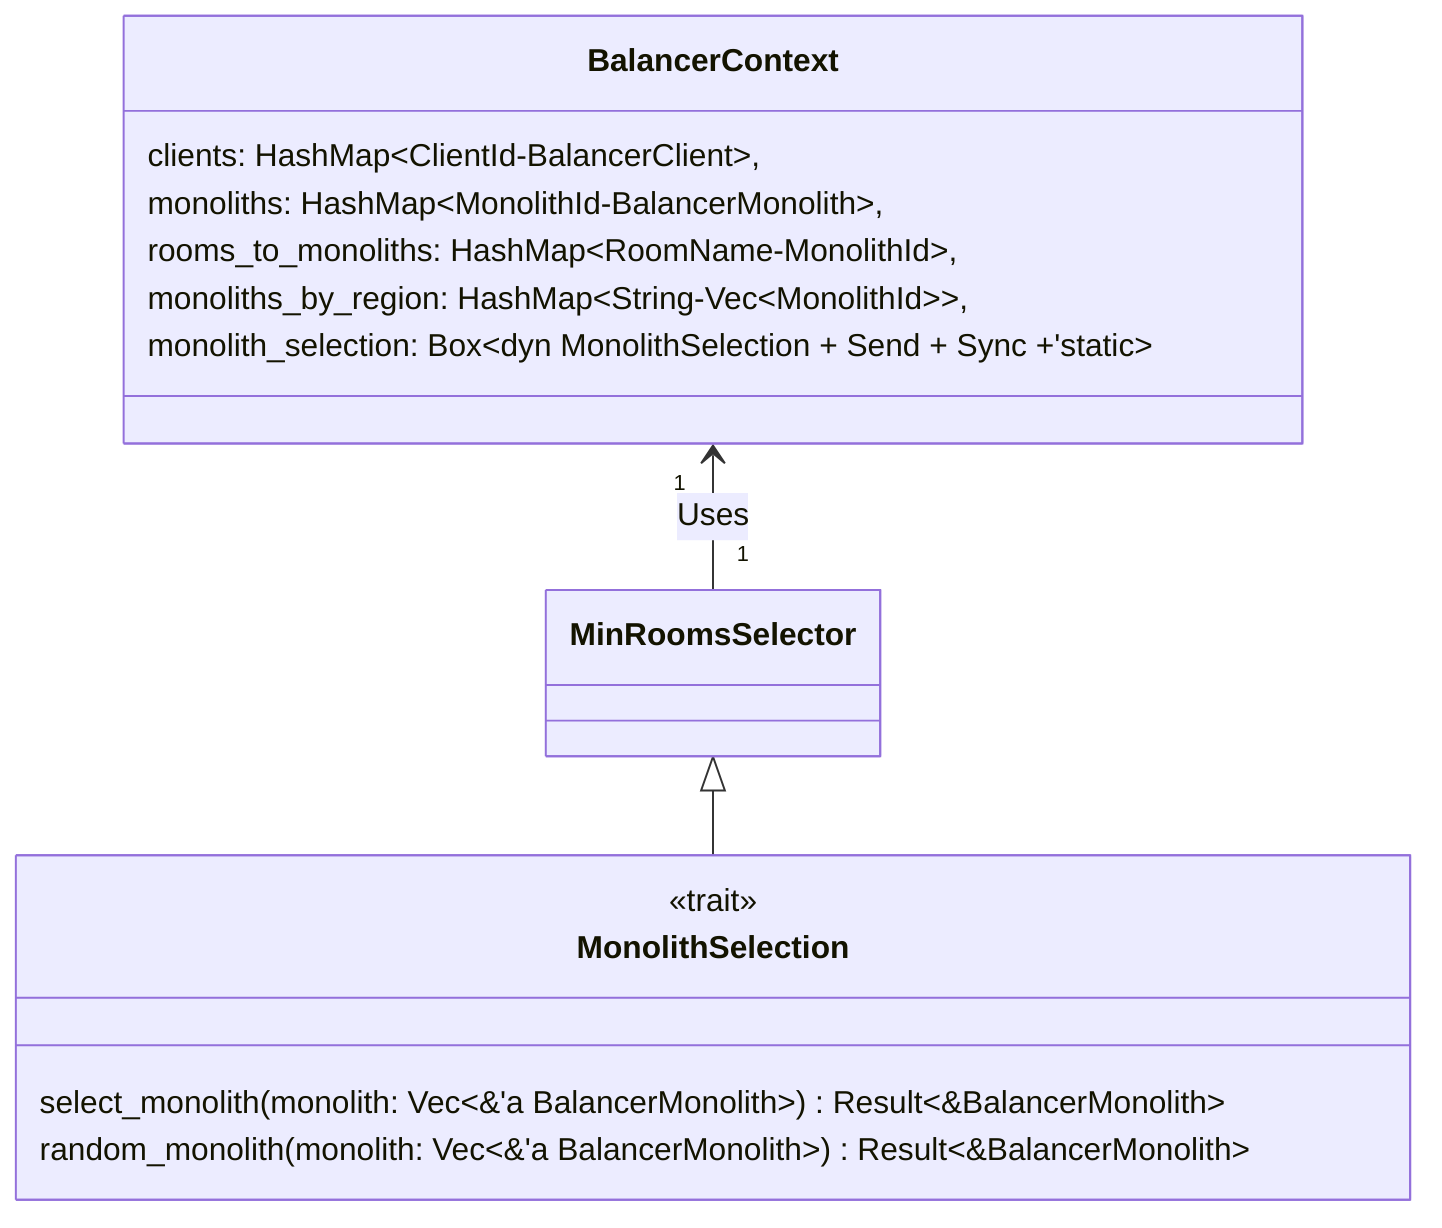 classDiagram
    direction BT

    class MinRoomsSelector

    class MonolithSelection {
        <<trait>>
        select_monolith(monolith: Vec~&'a BalancerMonolith~) Result~&BalancerMonolith~
        random_monolith(monolith: Vec~&'a BalancerMonolith~) Result~&BalancerMonolith~

    }

    MonolithSelection --|> MinRoomsSelector

    class BalancerContext {
        clients: HashMap~ClientId-BalancerClient~,
        monoliths: HashMap~MonolithId-BalancerMonolith~,
        rooms_to_monoliths: HashMap~RoomName-MonolithId~,
        monoliths_by_region: HashMap~String-Vec~MonolithId~~,
        monolith_selection: Box~dyn MonolithSelection + Send + Sync +'static~
    }

    MinRoomsSelector "1" --> "1" BalancerContext : Uses
